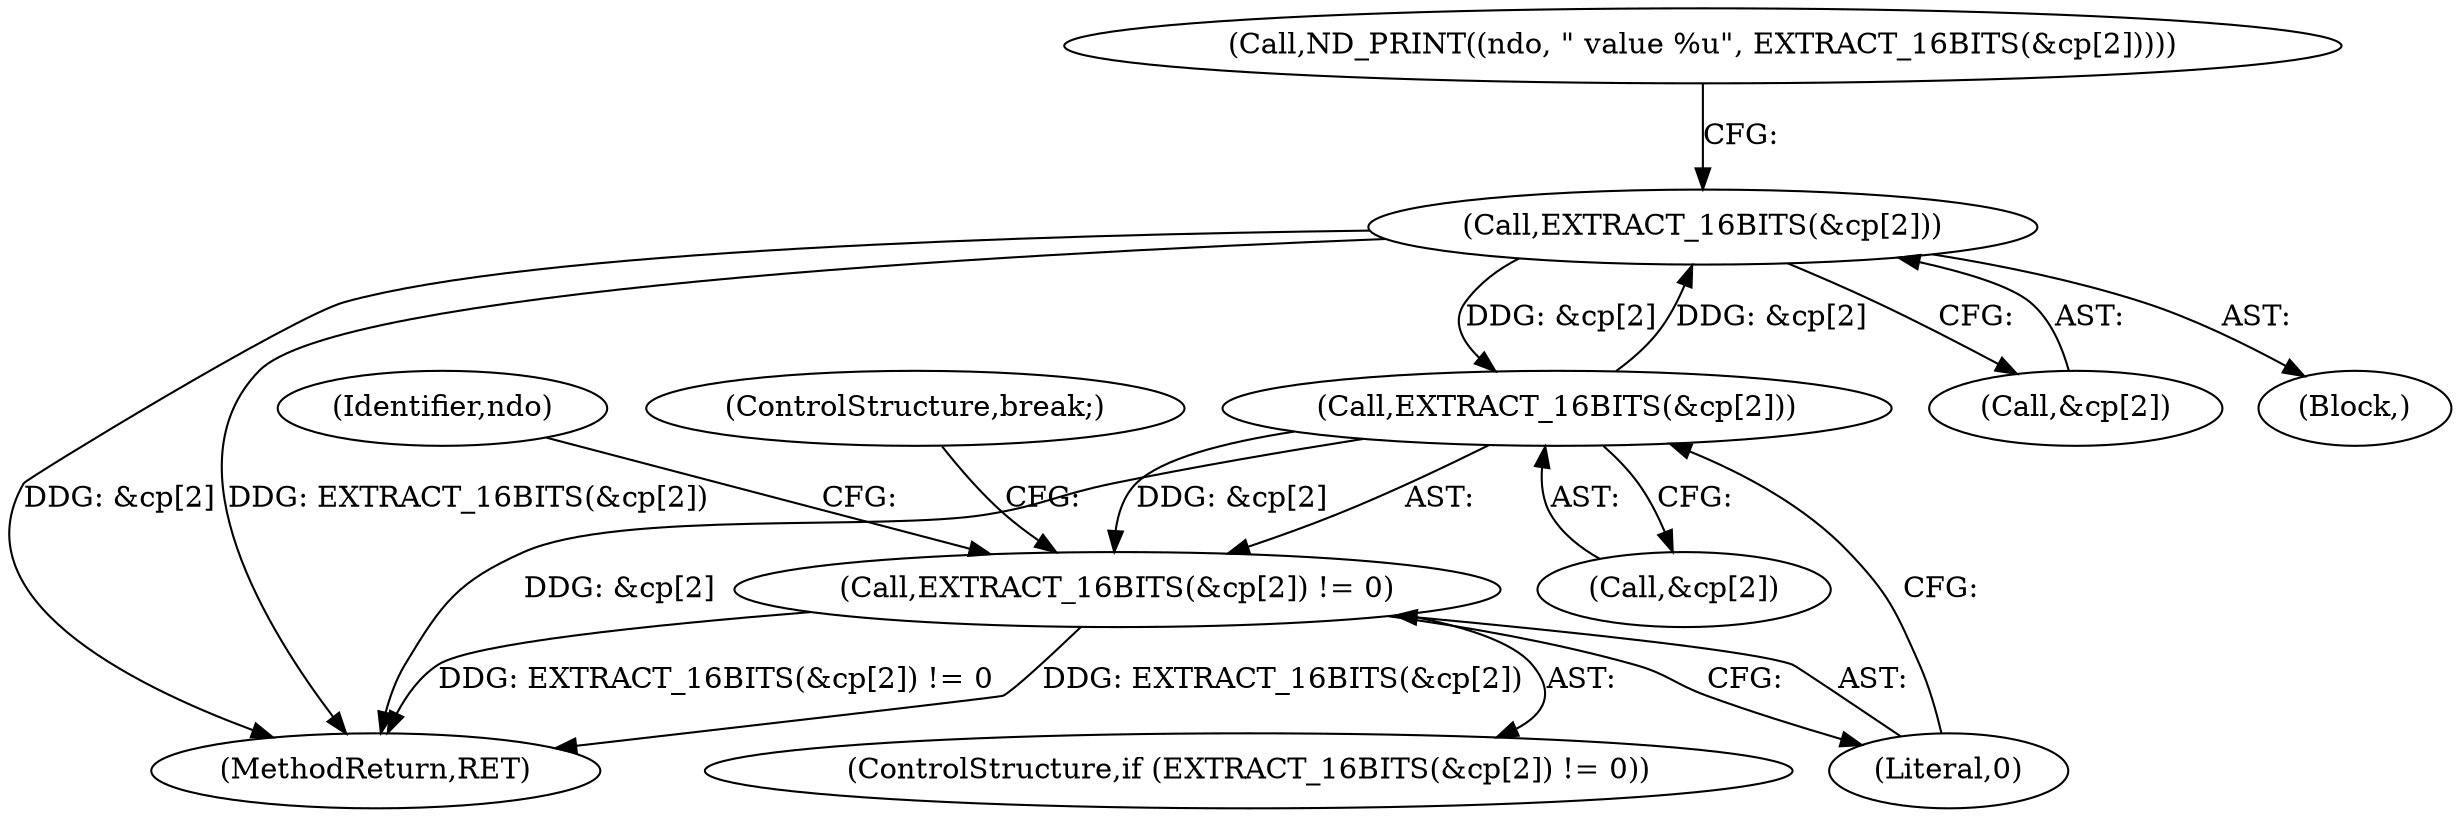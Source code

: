 digraph "0_tcpdump_2c2cfbd2b771ac888bc5c4a6d922f749d3822538@array" {
"1000259" [label="(Call,EXTRACT_16BITS(&cp[2]))"];
"1000248" [label="(Call,EXTRACT_16BITS(&cp[2]))"];
"1000259" [label="(Call,EXTRACT_16BITS(&cp[2]))"];
"1000247" [label="(Call,EXTRACT_16BITS(&cp[2]) != 0)"];
"1000260" [label="(Call,&cp[2])"];
"1000259" [label="(Call,EXTRACT_16BITS(&cp[2]))"];
"1000277" [label="(MethodReturn,RET)"];
"1000246" [label="(ControlStructure,if (EXTRACT_16BITS(&cp[2]) != 0))"];
"1000253" [label="(Literal,0)"];
"1000247" [label="(Call,EXTRACT_16BITS(&cp[2]) != 0)"];
"1000264" [label="(ControlStructure,break;)"];
"1000254" [label="(Call,ND_PRINT((ndo, \" value %u\", EXTRACT_16BITS(&cp[2]))))"];
"1000256" [label="(Identifier,ndo)"];
"1000248" [label="(Call,EXTRACT_16BITS(&cp[2]))"];
"1000257" [label="(Block,)"];
"1000249" [label="(Call,&cp[2])"];
"1000259" -> "1000257"  [label="AST: "];
"1000259" -> "1000260"  [label="CFG: "];
"1000260" -> "1000259"  [label="AST: "];
"1000254" -> "1000259"  [label="CFG: "];
"1000259" -> "1000277"  [label="DDG: EXTRACT_16BITS(&cp[2])"];
"1000259" -> "1000277"  [label="DDG: &cp[2]"];
"1000259" -> "1000248"  [label="DDG: &cp[2]"];
"1000248" -> "1000259"  [label="DDG: &cp[2]"];
"1000248" -> "1000247"  [label="AST: "];
"1000248" -> "1000249"  [label="CFG: "];
"1000249" -> "1000248"  [label="AST: "];
"1000253" -> "1000248"  [label="CFG: "];
"1000248" -> "1000277"  [label="DDG: &cp[2]"];
"1000248" -> "1000247"  [label="DDG: &cp[2]"];
"1000247" -> "1000246"  [label="AST: "];
"1000247" -> "1000253"  [label="CFG: "];
"1000253" -> "1000247"  [label="AST: "];
"1000256" -> "1000247"  [label="CFG: "];
"1000264" -> "1000247"  [label="CFG: "];
"1000247" -> "1000277"  [label="DDG: EXTRACT_16BITS(&cp[2])"];
"1000247" -> "1000277"  [label="DDG: EXTRACT_16BITS(&cp[2]) != 0"];
}
